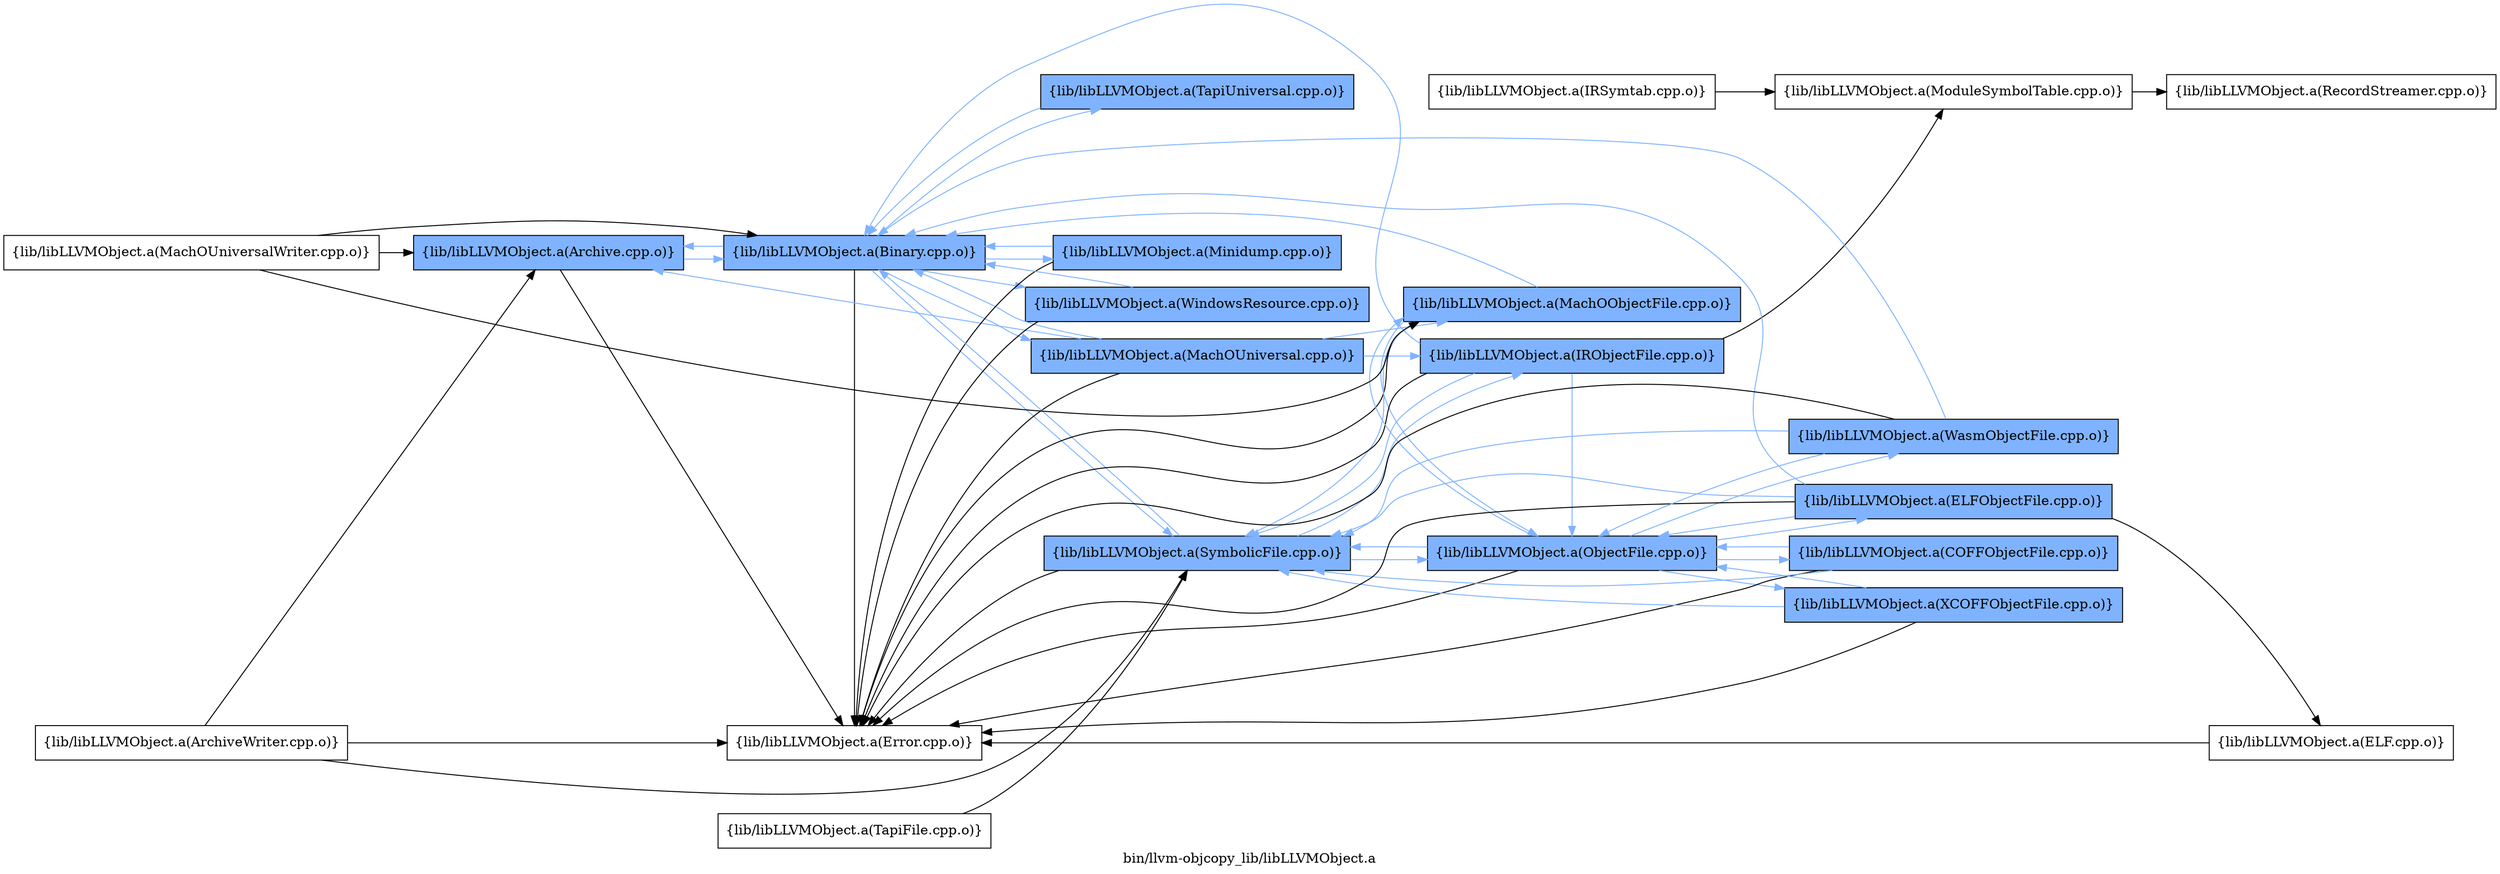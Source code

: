 digraph "bin/llvm-objcopy_lib/libLLVMObject.a" {
	label="bin/llvm-objcopy_lib/libLLVMObject.a";
	rankdir=LR;
	{ rank=same; Node0x563a265e1028;  }
	{ rank=same; Node0x563a265e5128; Node0x563a265e3af8;  }
	{ rank=same; Node0x563a265ddba8; Node0x563a265e0678; Node0x563a265e3b98; Node0x563a265e3418; Node0x563a265dbe48;  }
	{ rank=same; Node0x563a265dd478; Node0x563a265dce88; Node0x563a265e5178;  }
	{ rank=same; Node0x563a265e4ef8; Node0x563a265e3508; Node0x563a265e0808; Node0x563a265e4908; Node0x563a265dcbb8;  }

	Node0x563a265e1028 [shape=record,shape=box,group=1,style=filled,fillcolor="0.600000 0.5 1",label="{lib/libLLVMObject.a(Archive.cpp.o)}"];
	Node0x563a265e1028 -> Node0x563a265e5128[color="0.600000 0.5 1"];
	Node0x563a265e1028 -> Node0x563a265e3af8;
	Node0x563a265e42c8 [shape=record,shape=box,group=0,label="{lib/libLLVMObject.a(ArchiveWriter.cpp.o)}"];
	Node0x563a265e42c8 -> Node0x563a265e1028;
	Node0x563a265e42c8 -> Node0x563a265e3af8;
	Node0x563a265e42c8 -> Node0x563a265e3b98;
	Node0x563a265e5128 [shape=record,shape=box,group=1,style=filled,fillcolor="0.600000 0.5 1",label="{lib/libLLVMObject.a(Binary.cpp.o)}"];
	Node0x563a265e5128 -> Node0x563a265e1028[color="0.600000 0.5 1"];
	Node0x563a265e5128 -> Node0x563a265e3af8;
	Node0x563a265e5128 -> Node0x563a265ddba8[color="0.600000 0.5 1"];
	Node0x563a265e5128 -> Node0x563a265e0678[color="0.600000 0.5 1"];
	Node0x563a265e5128 -> Node0x563a265e3b98[color="0.600000 0.5 1"];
	Node0x563a265e5128 -> Node0x563a265e3418[color="0.600000 0.5 1"];
	Node0x563a265e5128 -> Node0x563a265dbe48[color="0.600000 0.5 1"];
	Node0x563a265e3af8 [shape=record,shape=box,group=0,label="{lib/libLLVMObject.a(Error.cpp.o)}"];
	Node0x563a265e3508 [shape=record,shape=box,group=1,style=filled,fillcolor="0.600000 0.5 1",label="{lib/libLLVMObject.a(COFFObjectFile.cpp.o)}"];
	Node0x563a265e3508 -> Node0x563a265e3af8;
	Node0x563a265e3508 -> Node0x563a265e5178[color="0.600000 0.5 1"];
	Node0x563a265e3508 -> Node0x563a265e3b98[color="0.600000 0.5 1"];
	Node0x563a265e2e78 [shape=record,shape=box,group=0,label="{lib/libLLVMObject.a(ELF.cpp.o)}"];
	Node0x563a265e2e78 -> Node0x563a265e3af8;
	Node0x563a265dd478 [shape=record,shape=box,group=1,style=filled,fillcolor="0.600000 0.5 1",label="{lib/libLLVMObject.a(MachOObjectFile.cpp.o)}"];
	Node0x563a265dd478 -> Node0x563a265e5128[color="0.600000 0.5 1"];
	Node0x563a265dd478 -> Node0x563a265e3af8;
	Node0x563a265dd478 -> Node0x563a265e5178[color="0.600000 0.5 1"];
	Node0x563a265dd478 -> Node0x563a265e3b98[color="0.600000 0.5 1"];
	Node0x563a265ddba8 [shape=record,shape=box,group=1,style=filled,fillcolor="0.600000 0.5 1",label="{lib/libLLVMObject.a(MachOUniversal.cpp.o)}"];
	Node0x563a265ddba8 -> Node0x563a265e1028[color="0.600000 0.5 1"];
	Node0x563a265ddba8 -> Node0x563a265e5128[color="0.600000 0.5 1"];
	Node0x563a265ddba8 -> Node0x563a265e3af8;
	Node0x563a265ddba8 -> Node0x563a265dd478[color="0.600000 0.5 1"];
	Node0x563a265ddba8 -> Node0x563a265dce88[color="0.600000 0.5 1"];
	Node0x563a265dced8 [shape=record,shape=box,group=0,label="{lib/libLLVMObject.a(MachOUniversalWriter.cpp.o)}"];
	Node0x563a265dced8 -> Node0x563a265e1028;
	Node0x563a265dced8 -> Node0x563a265e5128;
	Node0x563a265dced8 -> Node0x563a265dd478;
	Node0x563a265dcbb8 [shape=record,shape=box,group=1,style=filled,fillcolor="0.600000 0.5 1",label="{lib/libLLVMObject.a(WasmObjectFile.cpp.o)}"];
	Node0x563a265dcbb8 -> Node0x563a265e5128[color="0.600000 0.5 1"];
	Node0x563a265dcbb8 -> Node0x563a265e3af8;
	Node0x563a265dcbb8 -> Node0x563a265e5178[color="0.600000 0.5 1"];
	Node0x563a265dcbb8 -> Node0x563a265e3b98[color="0.600000 0.5 1"];
	Node0x563a265e3b98 [shape=record,shape=box,group=1,style=filled,fillcolor="0.600000 0.5 1",label="{lib/libLLVMObject.a(SymbolicFile.cpp.o)}"];
	Node0x563a265e3b98 -> Node0x563a265e5128[color="0.600000 0.5 1"];
	Node0x563a265e3b98 -> Node0x563a265e3af8;
	Node0x563a265e3b98 -> Node0x563a265dce88[color="0.600000 0.5 1"];
	Node0x563a265e3b98 -> Node0x563a265e5178[color="0.600000 0.5 1"];
	Node0x563a265e0678 [shape=record,shape=box,group=1,style=filled,fillcolor="0.600000 0.5 1",label="{lib/libLLVMObject.a(Minidump.cpp.o)}"];
	Node0x563a265e0678 -> Node0x563a265e5128[color="0.600000 0.5 1"];
	Node0x563a265e0678 -> Node0x563a265e3af8;
	Node0x563a265e3418 [shape=record,shape=box,group=1,style=filled,fillcolor="0.600000 0.5 1",label="{lib/libLLVMObject.a(TapiUniversal.cpp.o)}"];
	Node0x563a265e3418 -> Node0x563a265e5128[color="0.600000 0.5 1"];
	Node0x563a265dbe48 [shape=record,shape=box,group=1,style=filled,fillcolor="0.600000 0.5 1",label="{lib/libLLVMObject.a(WindowsResource.cpp.o)}"];
	Node0x563a265dbe48 -> Node0x563a265e5128[color="0.600000 0.5 1"];
	Node0x563a265dbe48 -> Node0x563a265e3af8;
	Node0x563a265e5178 [shape=record,shape=box,group=1,style=filled,fillcolor="0.600000 0.5 1",label="{lib/libLLVMObject.a(ObjectFile.cpp.o)}"];
	Node0x563a265e5178 -> Node0x563a265e3508[color="0.600000 0.5 1"];
	Node0x563a265e5178 -> Node0x563a265e3af8;
	Node0x563a265e5178 -> Node0x563a265dd478[color="0.600000 0.5 1"];
	Node0x563a265e5178 -> Node0x563a265e0808[color="0.600000 0.5 1"];
	Node0x563a265e5178 -> Node0x563a265e4908[color="0.600000 0.5 1"];
	Node0x563a265e5178 -> Node0x563a265e3b98[color="0.600000 0.5 1"];
	Node0x563a265e5178 -> Node0x563a265dcbb8[color="0.600000 0.5 1"];
	Node0x563a265dce88 [shape=record,shape=box,group=1,style=filled,fillcolor="0.600000 0.5 1",label="{lib/libLLVMObject.a(IRObjectFile.cpp.o)}"];
	Node0x563a265dce88 -> Node0x563a265e5128[color="0.600000 0.5 1"];
	Node0x563a265dce88 -> Node0x563a265e3af8;
	Node0x563a265dce88 -> Node0x563a265e4ef8;
	Node0x563a265dce88 -> Node0x563a265e5178[color="0.600000 0.5 1"];
	Node0x563a265dce88 -> Node0x563a265e3b98[color="0.600000 0.5 1"];
	Node0x563a265e4ef8 [shape=record,shape=box,group=0,label="{lib/libLLVMObject.a(ModuleSymbolTable.cpp.o)}"];
	Node0x563a265e4ef8 -> Node0x563a265e3828;
	Node0x563a265dc2f8 [shape=record,shape=box,group=0,label="{lib/libLLVMObject.a(IRSymtab.cpp.o)}"];
	Node0x563a265dc2f8 -> Node0x563a265e4ef8;
	Node0x563a265e3828 [shape=record,shape=box,group=0,label="{lib/libLLVMObject.a(RecordStreamer.cpp.o)}"];
	Node0x563a265e0808 [shape=record,shape=box,group=1,style=filled,fillcolor="0.600000 0.5 1",label="{lib/libLLVMObject.a(XCOFFObjectFile.cpp.o)}"];
	Node0x563a265e0808 -> Node0x563a265e3af8;
	Node0x563a265e0808 -> Node0x563a265e5178[color="0.600000 0.5 1"];
	Node0x563a265e0808 -> Node0x563a265e3b98[color="0.600000 0.5 1"];
	Node0x563a265e4908 [shape=record,shape=box,group=1,style=filled,fillcolor="0.600000 0.5 1",label="{lib/libLLVMObject.a(ELFObjectFile.cpp.o)}"];
	Node0x563a265e4908 -> Node0x563a265e5128[color="0.600000 0.5 1"];
	Node0x563a265e4908 -> Node0x563a265e2e78;
	Node0x563a265e4908 -> Node0x563a265e3af8;
	Node0x563a265e4908 -> Node0x563a265e5178[color="0.600000 0.5 1"];
	Node0x563a265e4908 -> Node0x563a265e3b98[color="0.600000 0.5 1"];
	Node0x563a265ddb58 [shape=record,shape=box,group=0,label="{lib/libLLVMObject.a(TapiFile.cpp.o)}"];
	Node0x563a265ddb58 -> Node0x563a265e3b98;
}
